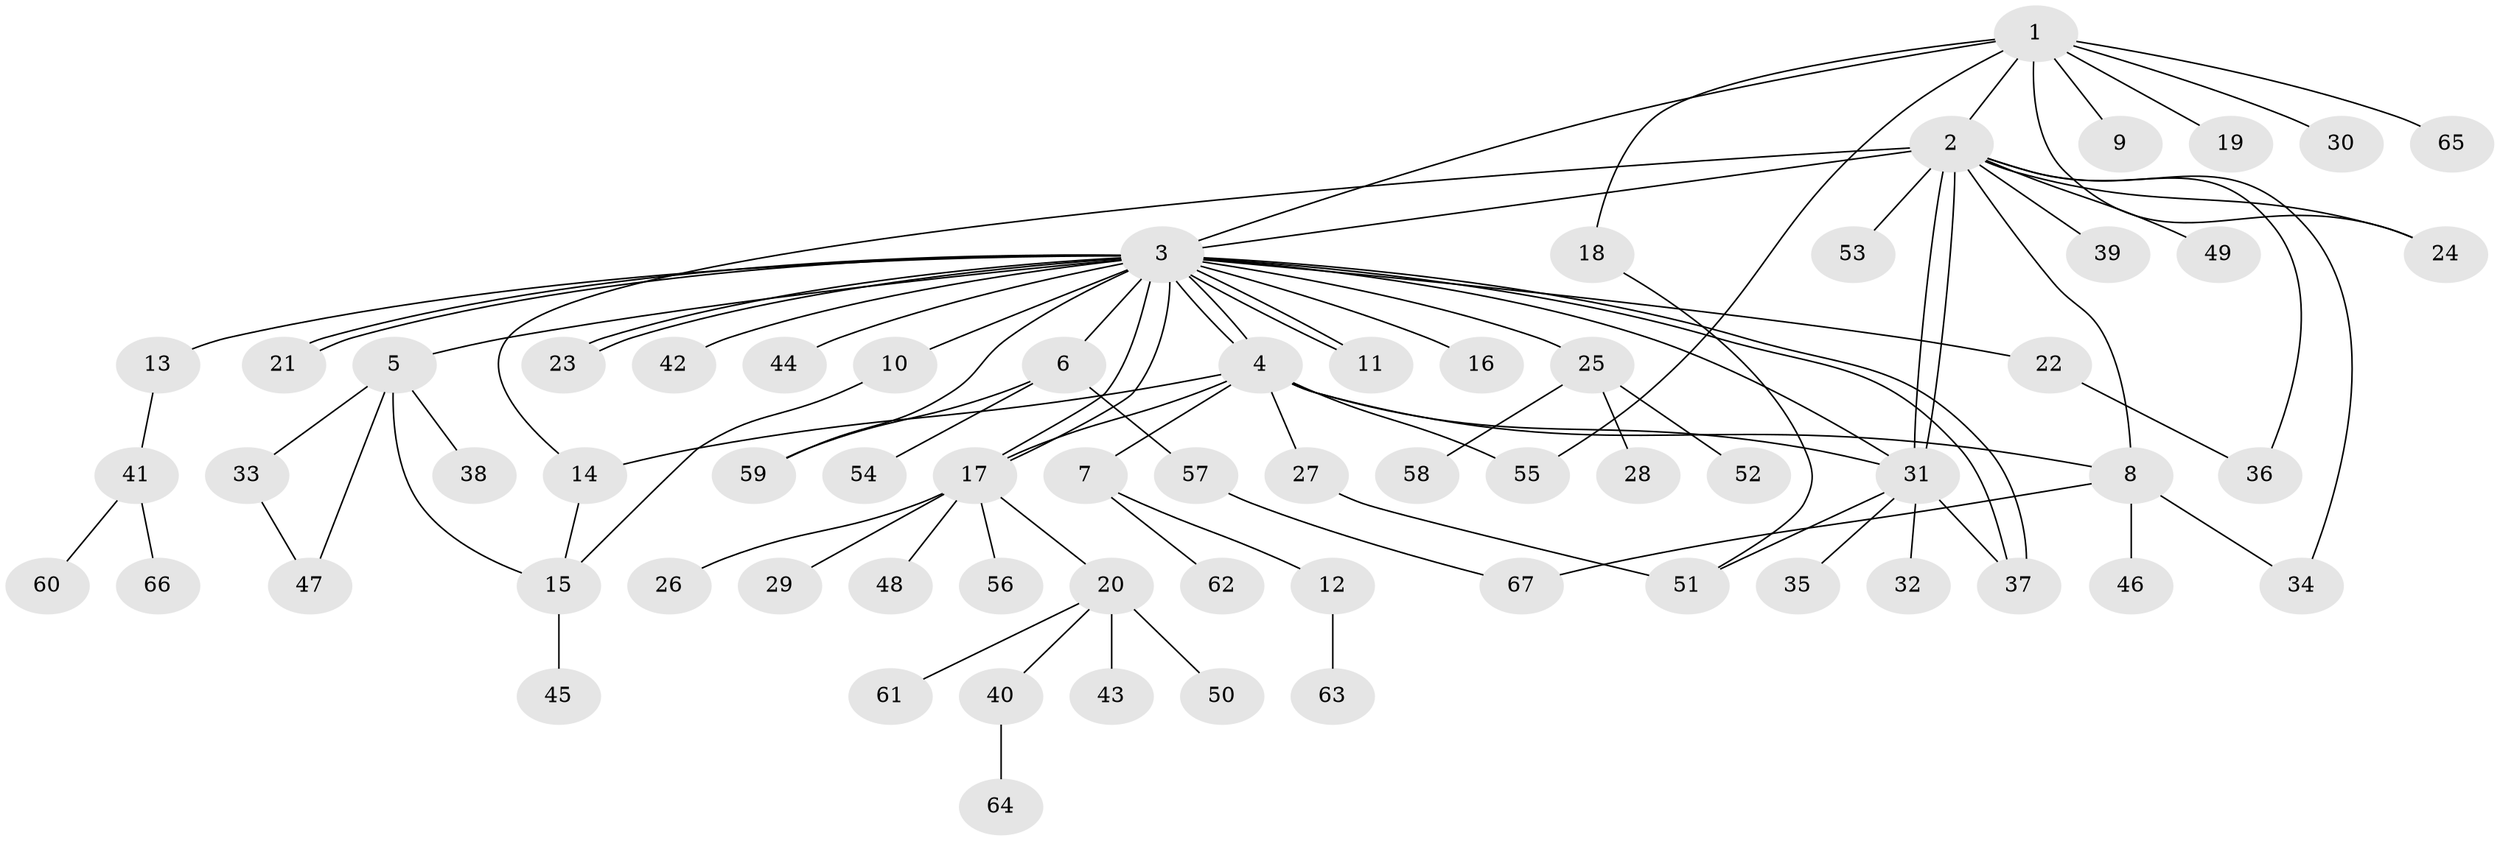 // coarse degree distribution, {2: 0.25925925925925924, 14: 0.037037037037037035, 1: 0.4074074074074074, 6: 0.037037037037037035, 3: 0.14814814814814814, 7: 0.037037037037037035, 8: 0.037037037037037035, 4: 0.037037037037037035}
// Generated by graph-tools (version 1.1) at 2025/36/03/04/25 23:36:56]
// undirected, 67 vertices, 91 edges
graph export_dot {
  node [color=gray90,style=filled];
  1;
  2;
  3;
  4;
  5;
  6;
  7;
  8;
  9;
  10;
  11;
  12;
  13;
  14;
  15;
  16;
  17;
  18;
  19;
  20;
  21;
  22;
  23;
  24;
  25;
  26;
  27;
  28;
  29;
  30;
  31;
  32;
  33;
  34;
  35;
  36;
  37;
  38;
  39;
  40;
  41;
  42;
  43;
  44;
  45;
  46;
  47;
  48;
  49;
  50;
  51;
  52;
  53;
  54;
  55;
  56;
  57;
  58;
  59;
  60;
  61;
  62;
  63;
  64;
  65;
  66;
  67;
  1 -- 2;
  1 -- 3;
  1 -- 9;
  1 -- 18;
  1 -- 19;
  1 -- 24;
  1 -- 30;
  1 -- 55;
  1 -- 65;
  2 -- 3;
  2 -- 8;
  2 -- 14;
  2 -- 24;
  2 -- 31;
  2 -- 31;
  2 -- 34;
  2 -- 36;
  2 -- 39;
  2 -- 49;
  2 -- 53;
  3 -- 4;
  3 -- 4;
  3 -- 5;
  3 -- 6;
  3 -- 10;
  3 -- 11;
  3 -- 11;
  3 -- 13;
  3 -- 16;
  3 -- 17;
  3 -- 17;
  3 -- 21;
  3 -- 21;
  3 -- 22;
  3 -- 23;
  3 -- 23;
  3 -- 25;
  3 -- 31;
  3 -- 37;
  3 -- 37;
  3 -- 42;
  3 -- 44;
  3 -- 59;
  4 -- 7;
  4 -- 8;
  4 -- 14;
  4 -- 17;
  4 -- 27;
  4 -- 31;
  4 -- 55;
  5 -- 15;
  5 -- 33;
  5 -- 38;
  5 -- 47;
  6 -- 54;
  6 -- 57;
  6 -- 59;
  7 -- 12;
  7 -- 62;
  8 -- 34;
  8 -- 46;
  8 -- 67;
  10 -- 15;
  12 -- 63;
  13 -- 41;
  14 -- 15;
  15 -- 45;
  17 -- 20;
  17 -- 26;
  17 -- 29;
  17 -- 48;
  17 -- 56;
  18 -- 51;
  20 -- 40;
  20 -- 43;
  20 -- 50;
  20 -- 61;
  22 -- 36;
  25 -- 28;
  25 -- 52;
  25 -- 58;
  27 -- 51;
  31 -- 32;
  31 -- 35;
  31 -- 37;
  31 -- 51;
  33 -- 47;
  40 -- 64;
  41 -- 60;
  41 -- 66;
  57 -- 67;
}
